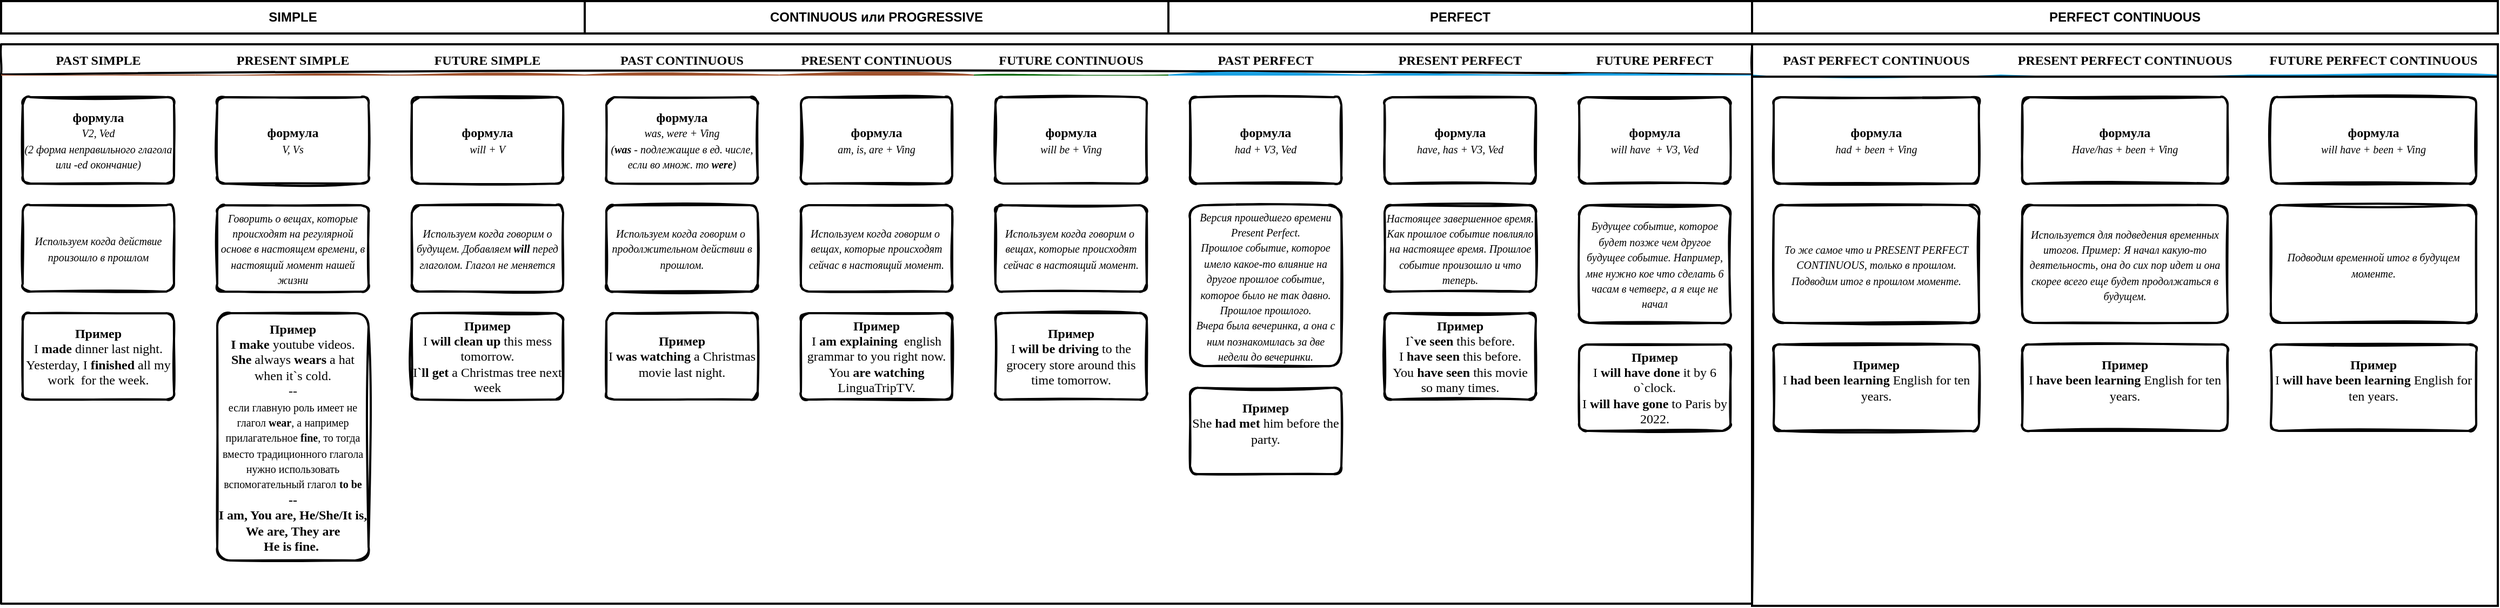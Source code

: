 <mxfile version="20.8.1" type="github">
  <diagram id="wFE0QG_FPsp0jaGvCLVb" name="Page-1">
    <mxGraphModel dx="1195" dy="659" grid="1" gridSize="10" guides="1" tooltips="1" connect="1" arrows="1" fold="1" page="1" pageScale="1" pageWidth="850" pageHeight="1100" math="0" shadow="0">
      <root>
        <mxCell id="0" />
        <mxCell id="1" parent="0" />
        <mxCell id="_5mSTuPxr-ZiKRkBDSY7-1" value="" style="swimlane;fontStyle=2;childLayout=stackLayout;horizontal=1;startSize=28;horizontalStack=1;resizeParent=1;resizeParentMax=0;resizeLast=0;collapsible=0;marginBottom=0;swimlaneFillColor=none;fontFamily=Permanent Marker;fontSize=16;points=[];verticalAlign=top;stackBorder=0;resizable=1;strokeWidth=2;sketch=1;disableMultiStroke=1;" parent="1" vertex="1">
          <mxGeometry x="160" y="80" width="1620" height="518" as="geometry" />
        </mxCell>
        <object label="PAST SIMPLE" status="New" id="_5mSTuPxr-ZiKRkBDSY7-2">
          <mxCell style="swimlane;strokeWidth=2;fontFamily=Permanent Marker;html=0;startSize=1;verticalAlign=bottom;spacingBottom=5;points=[];childLayout=stackLayout;stackBorder=20;stackSpacing=20;resizeLast=0;resizeParent=1;horizontalStack=0;collapsible=0;sketch=1;strokeColor=none;fillStyle=solid;fillColor=#A0522D;" parent="_5mSTuPxr-ZiKRkBDSY7-1" vertex="1">
            <mxGeometry y="28" width="180" height="490" as="geometry" />
          </mxCell>
        </object>
        <object label="формула&lt;br&gt;&lt;span style=&quot;font-size: 10px; font-weight: 400;&quot;&gt;&lt;i&gt;V2, Ved&lt;br&gt;(2 форма неправильного глагола или -ed окончание)&lt;br&gt;&lt;/i&gt;&lt;/span&gt;" placeholders="1" id="_5mSTuPxr-ZiKRkBDSY7-3">
          <mxCell style="whiteSpace=wrap;html=1;strokeWidth=2;fontStyle=1;spacingTop=0;rounded=1;arcSize=9;points=[];sketch=1;fontFamily=Permanent Marker;hachureGap=8;fillWeight=1;" parent="_5mSTuPxr-ZiKRkBDSY7-2" vertex="1">
            <mxGeometry x="20" y="21" width="140" height="80" as="geometry" />
          </mxCell>
        </object>
        <object label="&lt;i style=&quot;border-color: var(--border-color); font-size: 10px; font-weight: 400;&quot;&gt;Используем когда действие произошло в прошлом&lt;/i&gt;" placeholders="1" id="_5mSTuPxr-ZiKRkBDSY7-4">
          <mxCell style="whiteSpace=wrap;html=1;strokeWidth=2;fontStyle=1;spacingTop=0;rounded=1;arcSize=9;points=[];sketch=1;fontFamily=Permanent Marker;hachureGap=8;fillWeight=1;" parent="_5mSTuPxr-ZiKRkBDSY7-2" vertex="1">
            <mxGeometry x="20" y="121" width="140" height="80" as="geometry" />
          </mxCell>
        </object>
        <object label="Пример&lt;br&gt;&lt;span style=&quot;&quot;&gt;&lt;span style=&quot;font-weight: 400;&quot;&gt;I &lt;/span&gt;made &lt;span style=&quot;font-weight: 400;&quot;&gt;dinner last night.&lt;br&gt;Yesterday, I &lt;/span&gt;finished &lt;span style=&quot;font-weight: 400;&quot;&gt;all my work&amp;nbsp; for the week.&lt;br&gt;&lt;/span&gt;&lt;/span&gt;" placeholders="1" id="_5mSTuPxr-ZiKRkBDSY7-5">
          <mxCell style="whiteSpace=wrap;html=1;strokeWidth=2;fontStyle=1;spacingTop=0;rounded=1;arcSize=9;points=[];sketch=1;fontFamily=Permanent Marker;hachureGap=8;fillWeight=1;" parent="_5mSTuPxr-ZiKRkBDSY7-2" vertex="1">
            <mxGeometry x="20" y="221" width="140" height="80" as="geometry" />
          </mxCell>
        </object>
        <object label="PRESENT SIMPLE" status="New" id="KVlz2lxXD8eBiIUDvbPp-17">
          <mxCell style="swimlane;strokeWidth=2;fontFamily=Permanent Marker;html=0;startSize=1;verticalAlign=bottom;spacingBottom=5;points=[];childLayout=stackLayout;stackBorder=20;stackSpacing=20;resizeLast=0;resizeParent=1;horizontalStack=0;collapsible=0;sketch=1;strokeColor=none;fillStyle=solid;fillColor=#A0522D;" vertex="1" parent="_5mSTuPxr-ZiKRkBDSY7-1">
            <mxGeometry x="180" y="28" width="180" height="490" as="geometry" />
          </mxCell>
        </object>
        <object label="формула&lt;br&gt;&lt;span style=&quot;font-size: 10px; font-weight: 400;&quot;&gt;&lt;i&gt;V, Vs&lt;/i&gt;&lt;/span&gt;" placeholders="1" id="KVlz2lxXD8eBiIUDvbPp-18">
          <mxCell style="whiteSpace=wrap;html=1;strokeWidth=2;fontStyle=1;spacingTop=0;rounded=1;arcSize=9;points=[];sketch=1;fontFamily=Permanent Marker;hachureGap=8;fillWeight=1;" vertex="1" parent="KVlz2lxXD8eBiIUDvbPp-17">
            <mxGeometry x="20" y="21" width="140" height="80" as="geometry" />
          </mxCell>
        </object>
        <object label="&lt;span style=&quot;font-size: 10px; font-weight: 400;&quot;&gt;&lt;i&gt;Говорить о вещах, которые происходят на регулярной основе в настоящем времени, в настоящий момент нашей жизни&lt;/i&gt;&lt;/span&gt;" placeholders="1" id="KVlz2lxXD8eBiIUDvbPp-19">
          <mxCell style="whiteSpace=wrap;html=1;strokeWidth=2;fontStyle=1;spacingTop=0;rounded=1;arcSize=9;points=[];sketch=1;fontFamily=Permanent Marker;hachureGap=8;fillWeight=1;" vertex="1" parent="KVlz2lxXD8eBiIUDvbPp-17">
            <mxGeometry x="20" y="121" width="140" height="80" as="geometry" />
          </mxCell>
        </object>
        <object label="Пример&lt;br&gt;I make &lt;span style=&quot;font-weight: normal;&quot;&gt;youtube videos. &lt;/span&gt;&lt;br&gt;She &lt;span style=&quot;font-weight: normal;&quot;&gt;always &lt;/span&gt;wears &lt;span style=&quot;font-weight: normal;&quot;&gt;a hat when it`s cold.&lt;/span&gt;&lt;br&gt;&lt;span style=&quot;font-weight: normal;&quot;&gt;--&lt;/span&gt;&lt;br&gt;&lt;font style=&quot;font-size: 10px;&quot;&gt;&lt;span style=&quot;font-weight: normal;&quot;&gt;если главную роль имеет не глагол &lt;/span&gt;wear&lt;span style=&quot;font-weight: normal;&quot;&gt;, а например прилагательное &lt;/span&gt;fine&lt;span style=&quot;font-weight: normal;&quot;&gt;, то тогда вместо традиционного глагола нужно использовать вспомогательный глагол&lt;/span&gt;&lt;/font&gt; &lt;font style=&quot;font-size: 10px;&quot;&gt;to be&lt;/font&gt;&lt;br&gt;--&lt;br&gt;I am, You are, He/She/It is, We are, They are&lt;br&gt;He is fine.&amp;nbsp;" placeholders="1" id="KVlz2lxXD8eBiIUDvbPp-20">
          <mxCell style="whiteSpace=wrap;html=1;strokeWidth=2;fontStyle=1;spacingTop=0;rounded=1;arcSize=9;points=[];sketch=1;fontFamily=Permanent Marker;hachureGap=8;fillWeight=1;" vertex="1" parent="KVlz2lxXD8eBiIUDvbPp-17">
            <mxGeometry x="20" y="221" width="140" height="229" as="geometry" />
          </mxCell>
        </object>
        <object label="FUTURE SIMPLE" status="New" id="KVlz2lxXD8eBiIUDvbPp-22">
          <mxCell style="swimlane;strokeWidth=2;fontFamily=Permanent Marker;html=0;startSize=1;verticalAlign=bottom;spacingBottom=5;points=[];childLayout=stackLayout;stackBorder=20;stackSpacing=20;resizeLast=0;resizeParent=1;horizontalStack=0;collapsible=0;sketch=1;strokeColor=none;fillStyle=solid;fillColor=#A0522D;" vertex="1" parent="_5mSTuPxr-ZiKRkBDSY7-1">
            <mxGeometry x="360" y="28" width="180" height="490" as="geometry" />
          </mxCell>
        </object>
        <object label="формула&lt;br&gt;&lt;span style=&quot;font-size: 10px; font-weight: 400;&quot;&gt;&lt;i&gt;will + V&lt;/i&gt;&lt;/span&gt;" placeholders="1" id="KVlz2lxXD8eBiIUDvbPp-23">
          <mxCell style="whiteSpace=wrap;html=1;strokeWidth=2;fontStyle=1;spacingTop=0;rounded=1;arcSize=9;points=[];sketch=1;fontFamily=Permanent Marker;hachureGap=8;fillWeight=1;" vertex="1" parent="KVlz2lxXD8eBiIUDvbPp-22">
            <mxGeometry x="20" y="21" width="140" height="80" as="geometry" />
          </mxCell>
        </object>
        <object label="&lt;i style=&quot;border-color: var(--border-color); font-size: 10px; font-weight: 400;&quot;&gt;Используем когда говорим о будущем. Добавляем &lt;/i&gt;&lt;i style=&quot;border-color: var(--border-color); font-size: 10px;&quot;&gt;will &lt;/i&gt;&lt;i style=&quot;border-color: var(--border-color); font-size: 10px; font-weight: 400;&quot;&gt;перед глаголом. Глагол не меняется&lt;/i&gt;" placeholders="1" id="KVlz2lxXD8eBiIUDvbPp-24">
          <mxCell style="whiteSpace=wrap;html=1;strokeWidth=2;fontStyle=1;spacingTop=0;rounded=1;arcSize=9;points=[];sketch=1;fontFamily=Permanent Marker;hachureGap=8;fillWeight=1;" vertex="1" parent="KVlz2lxXD8eBiIUDvbPp-22">
            <mxGeometry x="20" y="121" width="140" height="80" as="geometry" />
          </mxCell>
        </object>
        <object label="Пример&lt;br&gt;&lt;span style=&quot;&quot;&gt;&lt;span style=&quot;font-weight: 400;&quot;&gt;I &lt;/span&gt;will clean up &lt;span style=&quot;font-weight: 400;&quot;&gt;this mess tomorrow.&lt;br&gt;I&lt;/span&gt;`ll get&lt;span style=&quot;font-weight: 400;&quot;&gt; a Christmas tree next week&lt;br&gt;&lt;/span&gt;&lt;/span&gt;" placeholders="1" id="KVlz2lxXD8eBiIUDvbPp-25">
          <mxCell style="whiteSpace=wrap;html=1;strokeWidth=2;fontStyle=1;spacingTop=0;rounded=1;arcSize=9;points=[];sketch=1;fontFamily=Permanent Marker;hachureGap=8;fillWeight=1;" vertex="1" parent="KVlz2lxXD8eBiIUDvbPp-22">
            <mxGeometry x="20" y="221" width="140" height="80" as="geometry" />
          </mxCell>
        </object>
        <object label="PAST CONTINUOUS" status="New" id="KVlz2lxXD8eBiIUDvbPp-26">
          <mxCell style="swimlane;strokeWidth=2;fontFamily=Permanent Marker;html=0;startSize=1;verticalAlign=bottom;spacingBottom=5;points=[];childLayout=stackLayout;stackBorder=20;stackSpacing=20;resizeLast=0;resizeParent=1;horizontalStack=0;collapsible=0;sketch=1;strokeColor=none;fillStyle=solid;fillColor=#A0522D;" vertex="1" parent="_5mSTuPxr-ZiKRkBDSY7-1">
            <mxGeometry x="540" y="28" width="180" height="490" as="geometry" />
          </mxCell>
        </object>
        <object label="&lt;font style=&quot;&quot;&gt;формула&lt;br&gt;&lt;/font&gt;&lt;font style=&quot;font-weight: normal; font-style: italic; font-size: 10px;&quot;&gt;was, were + Ving&lt;br&gt;(&lt;/font&gt;&lt;font style=&quot;font-style: italic; font-size: 10px;&quot;&gt;was &lt;/font&gt;&lt;font style=&quot;font-weight: normal; font-style: italic; font-size: 10px;&quot;&gt;- подлежащие в ед. числе, если во множ. то &lt;/font&gt;&lt;font style=&quot;font-style: italic; font-size: 10px;&quot;&gt;were&lt;/font&gt;&lt;font style=&quot;font-weight: normal; font-style: italic; font-size: 10px;&quot;&gt;)&lt;br&gt;&lt;/font&gt;" placeholders="1" id="KVlz2lxXD8eBiIUDvbPp-27">
          <mxCell style="whiteSpace=wrap;html=1;strokeWidth=2;fontStyle=1;spacingTop=0;rounded=1;arcSize=9;points=[];sketch=1;fontFamily=Permanent Marker;hachureGap=8;fillWeight=1;" vertex="1" parent="KVlz2lxXD8eBiIUDvbPp-26">
            <mxGeometry x="20" y="21" width="140" height="80" as="geometry" />
          </mxCell>
        </object>
        <object label="&lt;i style=&quot;border-color: var(--border-color); font-size: 10px; font-weight: 400;&quot;&gt;Используем когда говорим о&amp;nbsp; продолжительном действии в прошлом.&lt;/i&gt;" placeholders="1" id="KVlz2lxXD8eBiIUDvbPp-28">
          <mxCell style="whiteSpace=wrap;html=1;strokeWidth=2;fontStyle=1;spacingTop=0;rounded=1;arcSize=9;points=[];sketch=1;fontFamily=Permanent Marker;hachureGap=8;fillWeight=1;" vertex="1" parent="KVlz2lxXD8eBiIUDvbPp-26">
            <mxGeometry x="20" y="121" width="140" height="80" as="geometry" />
          </mxCell>
        </object>
        <object label="&lt;font style=&quot;border-color: var(--border-color);&quot;&gt;Пример&lt;br style=&quot;border-color: var(--border-color);&quot;&gt;&lt;/font&gt;&lt;span style=&quot;font-weight: 400;&quot;&gt;I &lt;/span&gt;was watching &lt;span style=&quot;font-weight: 400;&quot;&gt;a Christmas movie last night.&lt;br&gt;&lt;/span&gt;" placeholders="1" id="KVlz2lxXD8eBiIUDvbPp-29">
          <mxCell style="whiteSpace=wrap;html=1;strokeWidth=2;fontStyle=1;spacingTop=0;rounded=1;arcSize=9;points=[];sketch=1;fontFamily=Permanent Marker;hachureGap=8;fillWeight=1;" vertex="1" parent="KVlz2lxXD8eBiIUDvbPp-26">
            <mxGeometry x="20" y="221" width="140" height="80" as="geometry" />
          </mxCell>
        </object>
        <object label="PRESENT CONTINUOUS" status="New" id="KVlz2lxXD8eBiIUDvbPp-31">
          <mxCell style="swimlane;strokeWidth=2;fontFamily=Permanent Marker;html=0;startSize=1;verticalAlign=bottom;spacingBottom=5;points=[];childLayout=stackLayout;stackBorder=20;stackSpacing=20;resizeLast=0;resizeParent=1;horizontalStack=0;collapsible=0;sketch=1;strokeColor=none;fillStyle=solid;fillColor=#A0522D;" vertex="1" parent="_5mSTuPxr-ZiKRkBDSY7-1">
            <mxGeometry x="720" y="28" width="180" height="490" as="geometry" />
          </mxCell>
        </object>
        <object label="&lt;font style=&quot;&quot;&gt;формула&lt;br&gt;&lt;/font&gt;&lt;span style=&quot;font-size: 10px; font-weight: 400;&quot;&gt;&lt;i&gt;am, is, are + Ving&lt;/i&gt;&lt;/span&gt;" placeholders="1" id="KVlz2lxXD8eBiIUDvbPp-32">
          <mxCell style="whiteSpace=wrap;html=1;strokeWidth=2;fontStyle=1;spacingTop=0;rounded=1;arcSize=9;points=[];sketch=1;fontFamily=Permanent Marker;hachureGap=8;fillWeight=1;" vertex="1" parent="KVlz2lxXD8eBiIUDvbPp-31">
            <mxGeometry x="20" y="21" width="140" height="80" as="geometry" />
          </mxCell>
        </object>
        <object label="&lt;i style=&quot;border-color: var(--border-color); font-size: 10px; font-weight: 400;&quot;&gt;Используем когда говорим о&amp;nbsp; вещах, которые происходят сейчас в настоящий момент.&lt;/i&gt;" placeholders="1" id="KVlz2lxXD8eBiIUDvbPp-33">
          <mxCell style="whiteSpace=wrap;html=1;strokeWidth=2;fontStyle=1;spacingTop=0;rounded=1;arcSize=9;points=[];sketch=1;fontFamily=Permanent Marker;hachureGap=8;fillWeight=1;" vertex="1" parent="KVlz2lxXD8eBiIUDvbPp-31">
            <mxGeometry x="20" y="121" width="140" height="80" as="geometry" />
          </mxCell>
        </object>
        <object label="&lt;font style=&quot;&quot;&gt;Пример&lt;br&gt;&lt;/font&gt;&lt;span style=&quot;font-weight: 400;&quot;&gt;I &lt;/span&gt;am explaining&amp;nbsp; &lt;span style=&quot;font-weight: 400;&quot;&gt;english grammar to you right now.&lt;br&gt;&lt;/span&gt;&lt;span style=&quot;font-weight: normal;&quot;&gt;You &lt;/span&gt;are watching &lt;span style=&quot;font-weight: normal;&quot;&gt;LinguaTripTV.&lt;/span&gt;" placeholders="1" id="KVlz2lxXD8eBiIUDvbPp-34">
          <mxCell style="whiteSpace=wrap;html=1;strokeWidth=2;fontStyle=1;spacingTop=0;rounded=1;arcSize=9;points=[];sketch=1;fontFamily=Permanent Marker;hachureGap=8;fillWeight=1;" vertex="1" parent="KVlz2lxXD8eBiIUDvbPp-31">
            <mxGeometry x="20" y="221" width="140" height="80" as="geometry" />
          </mxCell>
        </object>
        <object label="FUTURE CONTINUOUS" status="In progress" id="_5mSTuPxr-ZiKRkBDSY7-6">
          <mxCell style="swimlane;strokeWidth=2;fontFamily=Permanent Marker;html=0;startSize=1;verticalAlign=bottom;spacingBottom=5;points=[];childLayout=stackLayout;stackBorder=20;stackSpacing=20;resizeLast=0;resizeParent=1;horizontalStack=0;collapsible=0;sketch=1;strokeColor=none;fillStyle=solid;fillColor=#006600;" parent="_5mSTuPxr-ZiKRkBDSY7-1" vertex="1">
            <mxGeometry x="900" y="28" width="180" height="490" as="geometry" />
          </mxCell>
        </object>
        <object label="формула&lt;br&gt;&lt;span style=&quot;font-size: 10px; font-weight: 400;&quot;&gt;&lt;i&gt;will be + Ving&lt;/i&gt;&lt;/span&gt;" placeholders="1" id="_5mSTuPxr-ZiKRkBDSY7-7">
          <mxCell style="whiteSpace=wrap;html=1;strokeWidth=2;fontStyle=1;spacingTop=0;rounded=1;arcSize=9;points=[];sketch=1;fontFamily=Permanent Marker;hachureGap=8;fillWeight=1;" parent="_5mSTuPxr-ZiKRkBDSY7-6" vertex="1">
            <mxGeometry x="20" y="21" width="140" height="80" as="geometry" />
          </mxCell>
        </object>
        <object label="&lt;i style=&quot;border-color: var(--border-color); font-size: 10px; font-weight: 400;&quot;&gt;Используем когда говорим о&amp;nbsp; вещах, которые происходят сейчас в настоящий момент.&lt;/i&gt;" placeholders="1" id="_5mSTuPxr-ZiKRkBDSY7-8">
          <mxCell style="whiteSpace=wrap;html=1;strokeWidth=2;fontStyle=1;spacingTop=0;rounded=1;arcSize=9;points=[];sketch=1;fontFamily=Permanent Marker;hachureGap=8;fillWeight=1;" parent="_5mSTuPxr-ZiKRkBDSY7-6" vertex="1">
            <mxGeometry x="20" y="121" width="140" height="80" as="geometry" />
          </mxCell>
        </object>
        <object label="&lt;font style=&quot;&quot;&gt;Пример&lt;br&gt;&lt;/font&gt;&lt;span style=&quot;font-weight: 400;&quot;&gt;I &lt;/span&gt;will be driving &lt;span style=&quot;font-weight: 400;&quot;&gt;to the grocery store around this time tomorrow.&lt;/span&gt;" placeholders="1" id="KVlz2lxXD8eBiIUDvbPp-37">
          <mxCell style="whiteSpace=wrap;html=1;strokeWidth=2;fontStyle=1;spacingTop=0;rounded=1;arcSize=9;points=[];sketch=1;fontFamily=Permanent Marker;hachureGap=8;fillWeight=1;" vertex="1" parent="_5mSTuPxr-ZiKRkBDSY7-6">
            <mxGeometry x="20" y="221" width="140" height="80" as="geometry" />
          </mxCell>
        </object>
        <object label="PAST PERFECT" status="Completed" id="_5mSTuPxr-ZiKRkBDSY7-9">
          <mxCell style="swimlane;strokeWidth=2;fontFamily=Permanent Marker;html=0;startSize=1;verticalAlign=bottom;spacingBottom=5;points=[];childLayout=stackLayout;stackBorder=20;stackSpacing=20;resizeLast=0;resizeParent=1;horizontalStack=0;collapsible=0;sketch=1;strokeColor=none;fillStyle=solid;fillColor=#1BA1E2;" parent="_5mSTuPxr-ZiKRkBDSY7-1" vertex="1">
            <mxGeometry x="1080" y="28" width="180" height="490" as="geometry" />
          </mxCell>
        </object>
        <object label="формула&lt;br style=&quot;border-color: var(--border-color);&quot;&gt;&lt;span style=&quot;font-size: 10px; font-weight: 400;&quot;&gt;&lt;i&gt;had + V3, Ved&lt;/i&gt;&lt;/span&gt;" placeholders="1" id="_5mSTuPxr-ZiKRkBDSY7-10">
          <mxCell style="whiteSpace=wrap;html=1;strokeWidth=2;fontStyle=1;spacingTop=0;rounded=1;arcSize=9;points=[];sketch=1;fontFamily=Permanent Marker;hachureGap=8;fillWeight=1;" parent="_5mSTuPxr-ZiKRkBDSY7-9" vertex="1">
            <mxGeometry x="20" y="21" width="140" height="80" as="geometry" />
          </mxCell>
        </object>
        <object label="&lt;span style=&quot;font-size: 10px; font-weight: 400;&quot;&gt;&lt;i&gt;Версия прошедшего времени Present Perfect.&lt;br&gt;Прошлое событие, которое имело какое-то влияние на другое прошлое событие, которое было не так давно. Прошлое прошлого.&lt;br&gt;Вчера была вечеринка, а она с ним познакомилась за две недели до вечеринки.&lt;br&gt;&lt;/i&gt;&lt;/span&gt;" placeholders="1" id="KVlz2lxXD8eBiIUDvbPp-40">
          <mxCell style="whiteSpace=wrap;html=1;strokeWidth=2;fontStyle=1;spacingTop=0;rounded=1;arcSize=9;points=[];sketch=1;fontFamily=Permanent Marker;hachureGap=8;fillWeight=1;" vertex="1" parent="_5mSTuPxr-ZiKRkBDSY7-9">
            <mxGeometry x="20" y="121" width="140" height="149" as="geometry" />
          </mxCell>
        </object>
        <object label="&lt;font style=&quot;&quot;&gt;Пример&lt;br&gt;&lt;/font&gt;&lt;span style=&quot;font-weight: 400;&quot;&gt;She &lt;/span&gt;had met &lt;span style=&quot;font-weight: 400;&quot;&gt;him before the party.&lt;br&gt;&lt;br&gt;&lt;/span&gt;" placeholders="1" id="KVlz2lxXD8eBiIUDvbPp-41">
          <mxCell style="whiteSpace=wrap;html=1;strokeWidth=2;fontStyle=1;spacingTop=0;rounded=1;arcSize=9;points=[];sketch=1;fontFamily=Permanent Marker;hachureGap=8;fillWeight=1;" vertex="1" parent="_5mSTuPxr-ZiKRkBDSY7-9">
            <mxGeometry x="20" y="290" width="140" height="80" as="geometry" />
          </mxCell>
        </object>
        <object label="PRESENT PERFECT" status="Completed" id="KVlz2lxXD8eBiIUDvbPp-42">
          <mxCell style="swimlane;strokeWidth=2;fontFamily=Permanent Marker;html=0;startSize=1;verticalAlign=bottom;spacingBottom=5;points=[];childLayout=stackLayout;stackBorder=20;stackSpacing=20;resizeLast=0;resizeParent=1;horizontalStack=0;collapsible=0;sketch=1;strokeColor=none;fillStyle=solid;fillColor=#1BA1E2;" vertex="1" parent="_5mSTuPxr-ZiKRkBDSY7-1">
            <mxGeometry x="1260" y="28" width="180" height="490" as="geometry" />
          </mxCell>
        </object>
        <object label="формула&lt;br style=&quot;border-color: var(--border-color);&quot;&gt;&lt;span style=&quot;font-size: 10px; font-weight: 400;&quot;&gt;&lt;i&gt;have, has + V3, Ved&lt;/i&gt;&lt;/span&gt;" placeholders="1" id="KVlz2lxXD8eBiIUDvbPp-43">
          <mxCell style="whiteSpace=wrap;html=1;strokeWidth=2;fontStyle=1;spacingTop=0;rounded=1;arcSize=9;points=[];sketch=1;fontFamily=Permanent Marker;hachureGap=8;fillWeight=1;" vertex="1" parent="KVlz2lxXD8eBiIUDvbPp-42">
            <mxGeometry x="20" y="21" width="140" height="80" as="geometry" />
          </mxCell>
        </object>
        <object label="&lt;span style=&quot;font-size: 10px; font-weight: 400;&quot;&gt;&lt;i&gt;Настоящее завершенное время. Как прошлое событие повлияло на настоящее время. Прошлое событие произошло и что теперь.&lt;/i&gt;&lt;/span&gt;" placeholders="1" id="KVlz2lxXD8eBiIUDvbPp-44">
          <mxCell style="whiteSpace=wrap;html=1;strokeWidth=2;fontStyle=1;spacingTop=0;rounded=1;arcSize=9;points=[];sketch=1;fontFamily=Permanent Marker;hachureGap=8;fillWeight=1;" vertex="1" parent="KVlz2lxXD8eBiIUDvbPp-42">
            <mxGeometry x="20" y="121" width="140" height="80" as="geometry" />
          </mxCell>
        </object>
        <object label="&lt;font style=&quot;&quot;&gt;Пример&lt;br&gt;&lt;/font&gt;&lt;span style=&quot;font-weight: 400;&quot;&gt;I&lt;/span&gt;`ve seen&lt;span style=&quot;font-weight: 400;&quot;&gt; this before.&lt;br&gt;I &lt;/span&gt;have seen &lt;span style=&quot;font-weight: 400;&quot;&gt;this before.&lt;br&gt;You &lt;/span&gt;have seen &lt;span style=&quot;font-weight: 400;&quot;&gt;this movie so many times.&lt;br&gt;&lt;/span&gt;" placeholders="1" id="KVlz2lxXD8eBiIUDvbPp-45">
          <mxCell style="whiteSpace=wrap;html=1;strokeWidth=2;fontStyle=1;spacingTop=0;rounded=1;arcSize=9;points=[];sketch=1;fontFamily=Permanent Marker;hachureGap=8;fillWeight=1;" vertex="1" parent="KVlz2lxXD8eBiIUDvbPp-42">
            <mxGeometry x="20" y="221" width="140" height="80" as="geometry" />
          </mxCell>
        </object>
        <object label="FUTURE PERFECT" status="Completed" id="KVlz2lxXD8eBiIUDvbPp-38">
          <mxCell style="swimlane;strokeWidth=2;fontFamily=Permanent Marker;html=0;startSize=1;verticalAlign=bottom;spacingBottom=5;points=[];childLayout=stackLayout;stackBorder=20;stackSpacing=20;resizeLast=0;resizeParent=1;horizontalStack=0;collapsible=0;sketch=1;strokeColor=none;fillStyle=solid;fillColor=#1BA1E2;" vertex="1" parent="_5mSTuPxr-ZiKRkBDSY7-1">
            <mxGeometry x="1440" y="28" width="180" height="490" as="geometry" />
          </mxCell>
        </object>
        <object label="формула&lt;br style=&quot;border-color: var(--border-color);&quot;&gt;&lt;span style=&quot;border-color: var(--border-color); font-size: 10px; font-weight: 400;&quot;&gt;&lt;i style=&quot;border-color: var(--border-color);&quot;&gt;will have&amp;nbsp; + V3, Ved&lt;/i&gt;&lt;/span&gt;" placeholders="1" id="KVlz2lxXD8eBiIUDvbPp-39">
          <mxCell style="whiteSpace=wrap;html=1;strokeWidth=2;fontStyle=1;spacingTop=0;rounded=1;arcSize=9;points=[];sketch=1;fontFamily=Permanent Marker;hachureGap=8;fillWeight=1;" vertex="1" parent="KVlz2lxXD8eBiIUDvbPp-38">
            <mxGeometry x="20" y="21" width="140" height="80" as="geometry" />
          </mxCell>
        </object>
        <object label="&lt;span style=&quot;font-size: 10px; font-weight: 400;&quot;&gt;&lt;i&gt;Будущее событие, которое будет позже чем другое будущее событие. Например, мне нужно кое что сделать 6 часам в четверг, а я еще не начал&lt;/i&gt;&lt;/span&gt;" placeholders="1" id="KVlz2lxXD8eBiIUDvbPp-46">
          <mxCell style="whiteSpace=wrap;html=1;strokeWidth=2;fontStyle=1;spacingTop=0;rounded=1;arcSize=9;points=[];sketch=1;fontFamily=Permanent Marker;hachureGap=8;fillWeight=1;" vertex="1" parent="KVlz2lxXD8eBiIUDvbPp-38">
            <mxGeometry x="20" y="121" width="140" height="109" as="geometry" />
          </mxCell>
        </object>
        <object label="&lt;font style=&quot;&quot;&gt;Пример&lt;br&gt;&lt;/font&gt;&lt;span style=&quot;font-weight: 400;&quot;&gt;I &lt;/span&gt;will have done &lt;span style=&quot;font-weight: 400;&quot;&gt;it by 6 o`clock.&lt;br&gt;I &lt;/span&gt;will have gone &lt;span style=&quot;font-weight: 400;&quot;&gt;to Paris by 2022.&lt;br&gt;&lt;/span&gt;" placeholders="1" id="KVlz2lxXD8eBiIUDvbPp-47">
          <mxCell style="whiteSpace=wrap;html=1;strokeWidth=2;fontStyle=1;spacingTop=0;rounded=1;arcSize=9;points=[];sketch=1;fontFamily=Permanent Marker;hachureGap=8;fillWeight=1;" vertex="1" parent="KVlz2lxXD8eBiIUDvbPp-38">
            <mxGeometry x="20" y="250" width="140" height="80" as="geometry" />
          </mxCell>
        </object>
        <mxCell id="KVlz2lxXD8eBiIUDvbPp-35" value="&lt;b&gt;CONTINUOUS или PROGRESSIVE&lt;/b&gt;" style="text;html=1;strokeColor=default;fillColor=none;align=center;verticalAlign=middle;whiteSpace=wrap;rounded=0;fontSize=12;strokeWidth=2;" vertex="1" parent="1">
          <mxGeometry x="700" y="40" width="540" height="30" as="geometry" />
        </mxCell>
        <mxCell id="KVlz2lxXD8eBiIUDvbPp-36" value="&lt;b&gt;SIMPLE&lt;/b&gt;" style="text;html=1;strokeColor=default;fillColor=none;align=center;verticalAlign=middle;whiteSpace=wrap;rounded=0;fontSize=12;strokeWidth=2;" vertex="1" parent="1">
          <mxGeometry x="160" y="40" width="540" height="30" as="geometry" />
        </mxCell>
        <mxCell id="KVlz2lxXD8eBiIUDvbPp-48" value="&lt;b&gt;PERFECT&lt;/b&gt;" style="text;html=1;strokeColor=default;fillColor=none;align=center;verticalAlign=middle;whiteSpace=wrap;rounded=0;fontSize=12;strokeWidth=2;" vertex="1" parent="1">
          <mxGeometry x="1240" y="40" width="540" height="30" as="geometry" />
        </mxCell>
        <object label="PAST PERFECT CONTINUOUS" status="Completed" id="KVlz2lxXD8eBiIUDvbPp-49">
          <mxCell style="swimlane;strokeWidth=2;fontFamily=Permanent Marker;html=0;startSize=1;verticalAlign=bottom;spacingBottom=5;points=[];childLayout=stackLayout;stackBorder=20;stackSpacing=20;resizeLast=0;resizeParent=1;horizontalStack=0;collapsible=0;sketch=1;strokeColor=none;fillStyle=solid;fillColor=#1BA1E2;" vertex="1" parent="1">
            <mxGeometry x="1780" y="108" width="230" height="490" as="geometry" />
          </mxCell>
        </object>
        <object label="формула&lt;br style=&quot;border-color: var(--border-color);&quot;&gt;&lt;span style=&quot;font-size: 10px; font-weight: 400;&quot;&gt;&lt;i&gt;had + been + Ving&lt;/i&gt;&lt;/span&gt;" placeholders="1" id="KVlz2lxXD8eBiIUDvbPp-50">
          <mxCell style="whiteSpace=wrap;html=1;strokeWidth=2;fontStyle=1;spacingTop=0;rounded=1;arcSize=9;points=[];sketch=1;fontFamily=Permanent Marker;hachureGap=8;fillWeight=1;" vertex="1" parent="KVlz2lxXD8eBiIUDvbPp-49">
            <mxGeometry x="20" y="21" width="190" height="80" as="geometry" />
          </mxCell>
        </object>
        <object label="&lt;span style=&quot;font-size: 10px; font-weight: 400;&quot;&gt;&lt;i&gt;То же самое что и PRESENT PERFECT CONTINUOUS, только в прошлом. Подводим итог в прошлом моменте.&lt;br&gt;&lt;/i&gt;&lt;/span&gt;" placeholders="1" id="KVlz2lxXD8eBiIUDvbPp-51">
          <mxCell style="whiteSpace=wrap;html=1;strokeWidth=2;fontStyle=1;spacingTop=0;rounded=1;arcSize=9;points=[];sketch=1;fontFamily=Permanent Marker;hachureGap=8;fillWeight=1;" vertex="1" parent="KVlz2lxXD8eBiIUDvbPp-49">
            <mxGeometry x="20" y="121" width="190" height="109" as="geometry" />
          </mxCell>
        </object>
        <object label="&lt;font style=&quot;&quot;&gt;Пример&lt;br&gt;&lt;/font&gt;&lt;span style=&quot;font-weight: 400;&quot;&gt;I &lt;/span&gt;had been learning &lt;span style=&quot;font-weight: 400;&quot;&gt;English for ten years.&lt;br&gt;&lt;br&gt;&lt;/span&gt;" placeholders="1" id="KVlz2lxXD8eBiIUDvbPp-52">
          <mxCell style="whiteSpace=wrap;html=1;strokeWidth=2;fontStyle=1;spacingTop=0;rounded=1;arcSize=9;points=[];sketch=1;fontFamily=Permanent Marker;hachureGap=8;fillWeight=1;" vertex="1" parent="KVlz2lxXD8eBiIUDvbPp-49">
            <mxGeometry x="20" y="250" width="190" height="80" as="geometry" />
          </mxCell>
        </object>
        <mxCell id="KVlz2lxXD8eBiIUDvbPp-53" value="&lt;b&gt;PERFECT CONTINUOUS&lt;/b&gt;" style="text;html=1;strokeColor=default;fillColor=none;align=center;verticalAlign=middle;whiteSpace=wrap;rounded=0;fontSize=12;strokeWidth=2;" vertex="1" parent="1">
          <mxGeometry x="1780" y="40" width="690" height="30" as="geometry" />
        </mxCell>
        <object label="PRESENT PERFECT CONTINUOUS" status="Completed" id="KVlz2lxXD8eBiIUDvbPp-55">
          <mxCell style="swimlane;strokeWidth=2;fontFamily=Permanent Marker;html=0;startSize=1;verticalAlign=bottom;spacingBottom=5;points=[];childLayout=stackLayout;stackBorder=20;stackSpacing=20;resizeLast=0;resizeParent=1;horizontalStack=0;collapsible=0;sketch=1;strokeColor=none;fillStyle=solid;fillColor=#1BA1E2;" vertex="1" parent="1">
            <mxGeometry x="2010" y="108" width="230" height="490" as="geometry" />
          </mxCell>
        </object>
        <object label="формула&lt;br style=&quot;border-color: var(--border-color);&quot;&gt;&lt;span style=&quot;font-size: 10px; font-weight: 400;&quot;&gt;&lt;i&gt;Have/has + been + Ving&lt;/i&gt;&lt;/span&gt;" placeholders="1" id="KVlz2lxXD8eBiIUDvbPp-56">
          <mxCell style="whiteSpace=wrap;html=1;strokeWidth=2;fontStyle=1;spacingTop=0;rounded=1;arcSize=9;points=[];sketch=1;fontFamily=Permanent Marker;hachureGap=8;fillWeight=1;" vertex="1" parent="KVlz2lxXD8eBiIUDvbPp-55">
            <mxGeometry x="20" y="21" width="190" height="80" as="geometry" />
          </mxCell>
        </object>
        <object label="&lt;span style=&quot;font-size: 10px; font-weight: 400;&quot;&gt;&lt;i&gt;Используется для подведения временных итогов. Пример: Я начал какую-то деятельность, она до сих пор идет и она скорее всего еще будет продолжаться в будущем.&lt;/i&gt;&lt;/span&gt;" placeholders="1" id="KVlz2lxXD8eBiIUDvbPp-57">
          <mxCell style="whiteSpace=wrap;html=1;strokeWidth=2;fontStyle=1;spacingTop=0;rounded=1;arcSize=9;points=[];sketch=1;fontFamily=Permanent Marker;hachureGap=8;fillWeight=1;" vertex="1" parent="KVlz2lxXD8eBiIUDvbPp-55">
            <mxGeometry x="20" y="121" width="190" height="109" as="geometry" />
          </mxCell>
        </object>
        <object label="&lt;font style=&quot;&quot;&gt;Пример&lt;br&gt;&lt;/font&gt;&lt;span style=&quot;font-weight: 400;&quot;&gt;I &lt;/span&gt;have been learning &lt;span style=&quot;font-weight: 400;&quot;&gt;English for ten years.&lt;br&gt;&lt;br&gt;&lt;/span&gt;" placeholders="1" id="KVlz2lxXD8eBiIUDvbPp-58">
          <mxCell style="whiteSpace=wrap;html=1;strokeWidth=2;fontStyle=1;spacingTop=0;rounded=1;arcSize=9;points=[];sketch=1;fontFamily=Permanent Marker;hachureGap=8;fillWeight=1;" vertex="1" parent="KVlz2lxXD8eBiIUDvbPp-55">
            <mxGeometry x="20" y="250" width="190" height="80" as="geometry" />
          </mxCell>
        </object>
        <object label="FUTURE PERFECT CONTINUOUS" status="Completed" id="KVlz2lxXD8eBiIUDvbPp-59">
          <mxCell style="swimlane;strokeWidth=2;fontFamily=Permanent Marker;html=0;startSize=1;verticalAlign=bottom;spacingBottom=5;points=[];childLayout=stackLayout;stackBorder=20;stackSpacing=20;resizeLast=0;resizeParent=1;horizontalStack=0;collapsible=0;sketch=1;strokeColor=none;fillStyle=solid;fillColor=#1BA1E2;" vertex="1" parent="1">
            <mxGeometry x="2240" y="108" width="230" height="490" as="geometry" />
          </mxCell>
        </object>
        <object label="формула&lt;br style=&quot;border-color: var(--border-color);&quot;&gt;&lt;span style=&quot;font-size: 10px; font-weight: 400;&quot;&gt;&lt;i&gt;will have + been + Ving&lt;/i&gt;&lt;/span&gt;" placeholders="1" id="KVlz2lxXD8eBiIUDvbPp-60">
          <mxCell style="whiteSpace=wrap;html=1;strokeWidth=2;fontStyle=1;spacingTop=0;rounded=1;arcSize=9;points=[];sketch=1;fontFamily=Permanent Marker;hachureGap=8;fillWeight=1;" vertex="1" parent="KVlz2lxXD8eBiIUDvbPp-59">
            <mxGeometry x="20" y="21" width="190" height="80" as="geometry" />
          </mxCell>
        </object>
        <object label="&lt;span style=&quot;font-size: 10px; font-weight: 400;&quot;&gt;&lt;i&gt;Подводим временной итог в будущем моменте.&lt;/i&gt;&lt;/span&gt;" placeholders="1" id="KVlz2lxXD8eBiIUDvbPp-61">
          <mxCell style="whiteSpace=wrap;html=1;strokeWidth=2;fontStyle=1;spacingTop=0;rounded=1;arcSize=9;points=[];sketch=1;fontFamily=Permanent Marker;hachureGap=8;fillWeight=1;" vertex="1" parent="KVlz2lxXD8eBiIUDvbPp-59">
            <mxGeometry x="20" y="121" width="190" height="109" as="geometry" />
          </mxCell>
        </object>
        <object label="&lt;font style=&quot;&quot;&gt;Пример&lt;br&gt;&lt;/font&gt;&lt;span style=&quot;font-weight: 400;&quot;&gt;I &lt;/span&gt;will&amp;nbsp;have been learning &lt;span style=&quot;font-weight: 400;&quot;&gt;English for ten years.&lt;br&gt;&lt;br&gt;&lt;/span&gt;" placeholders="1" id="KVlz2lxXD8eBiIUDvbPp-62">
          <mxCell style="whiteSpace=wrap;html=1;strokeWidth=2;fontStyle=1;spacingTop=0;rounded=1;arcSize=9;points=[];sketch=1;fontFamily=Permanent Marker;hachureGap=8;fillWeight=1;" vertex="1" parent="KVlz2lxXD8eBiIUDvbPp-59">
            <mxGeometry x="20" y="250" width="190" height="80" as="geometry" />
          </mxCell>
        </object>
        <mxCell id="KVlz2lxXD8eBiIUDvbPp-64" value="" style="rounded=0;whiteSpace=wrap;html=1;strokeWidth=2;fontSize=12;fillColor=none;" vertex="1" parent="1">
          <mxGeometry x="1780" y="80" width="690" height="520" as="geometry" />
        </mxCell>
        <mxCell id="KVlz2lxXD8eBiIUDvbPp-65" value="" style="rounded=0;whiteSpace=wrap;html=1;strokeWidth=2;fontSize=12;fillColor=none;" vertex="1" parent="1">
          <mxGeometry x="1780" y="80" width="690" height="30" as="geometry" />
        </mxCell>
      </root>
    </mxGraphModel>
  </diagram>
</mxfile>
